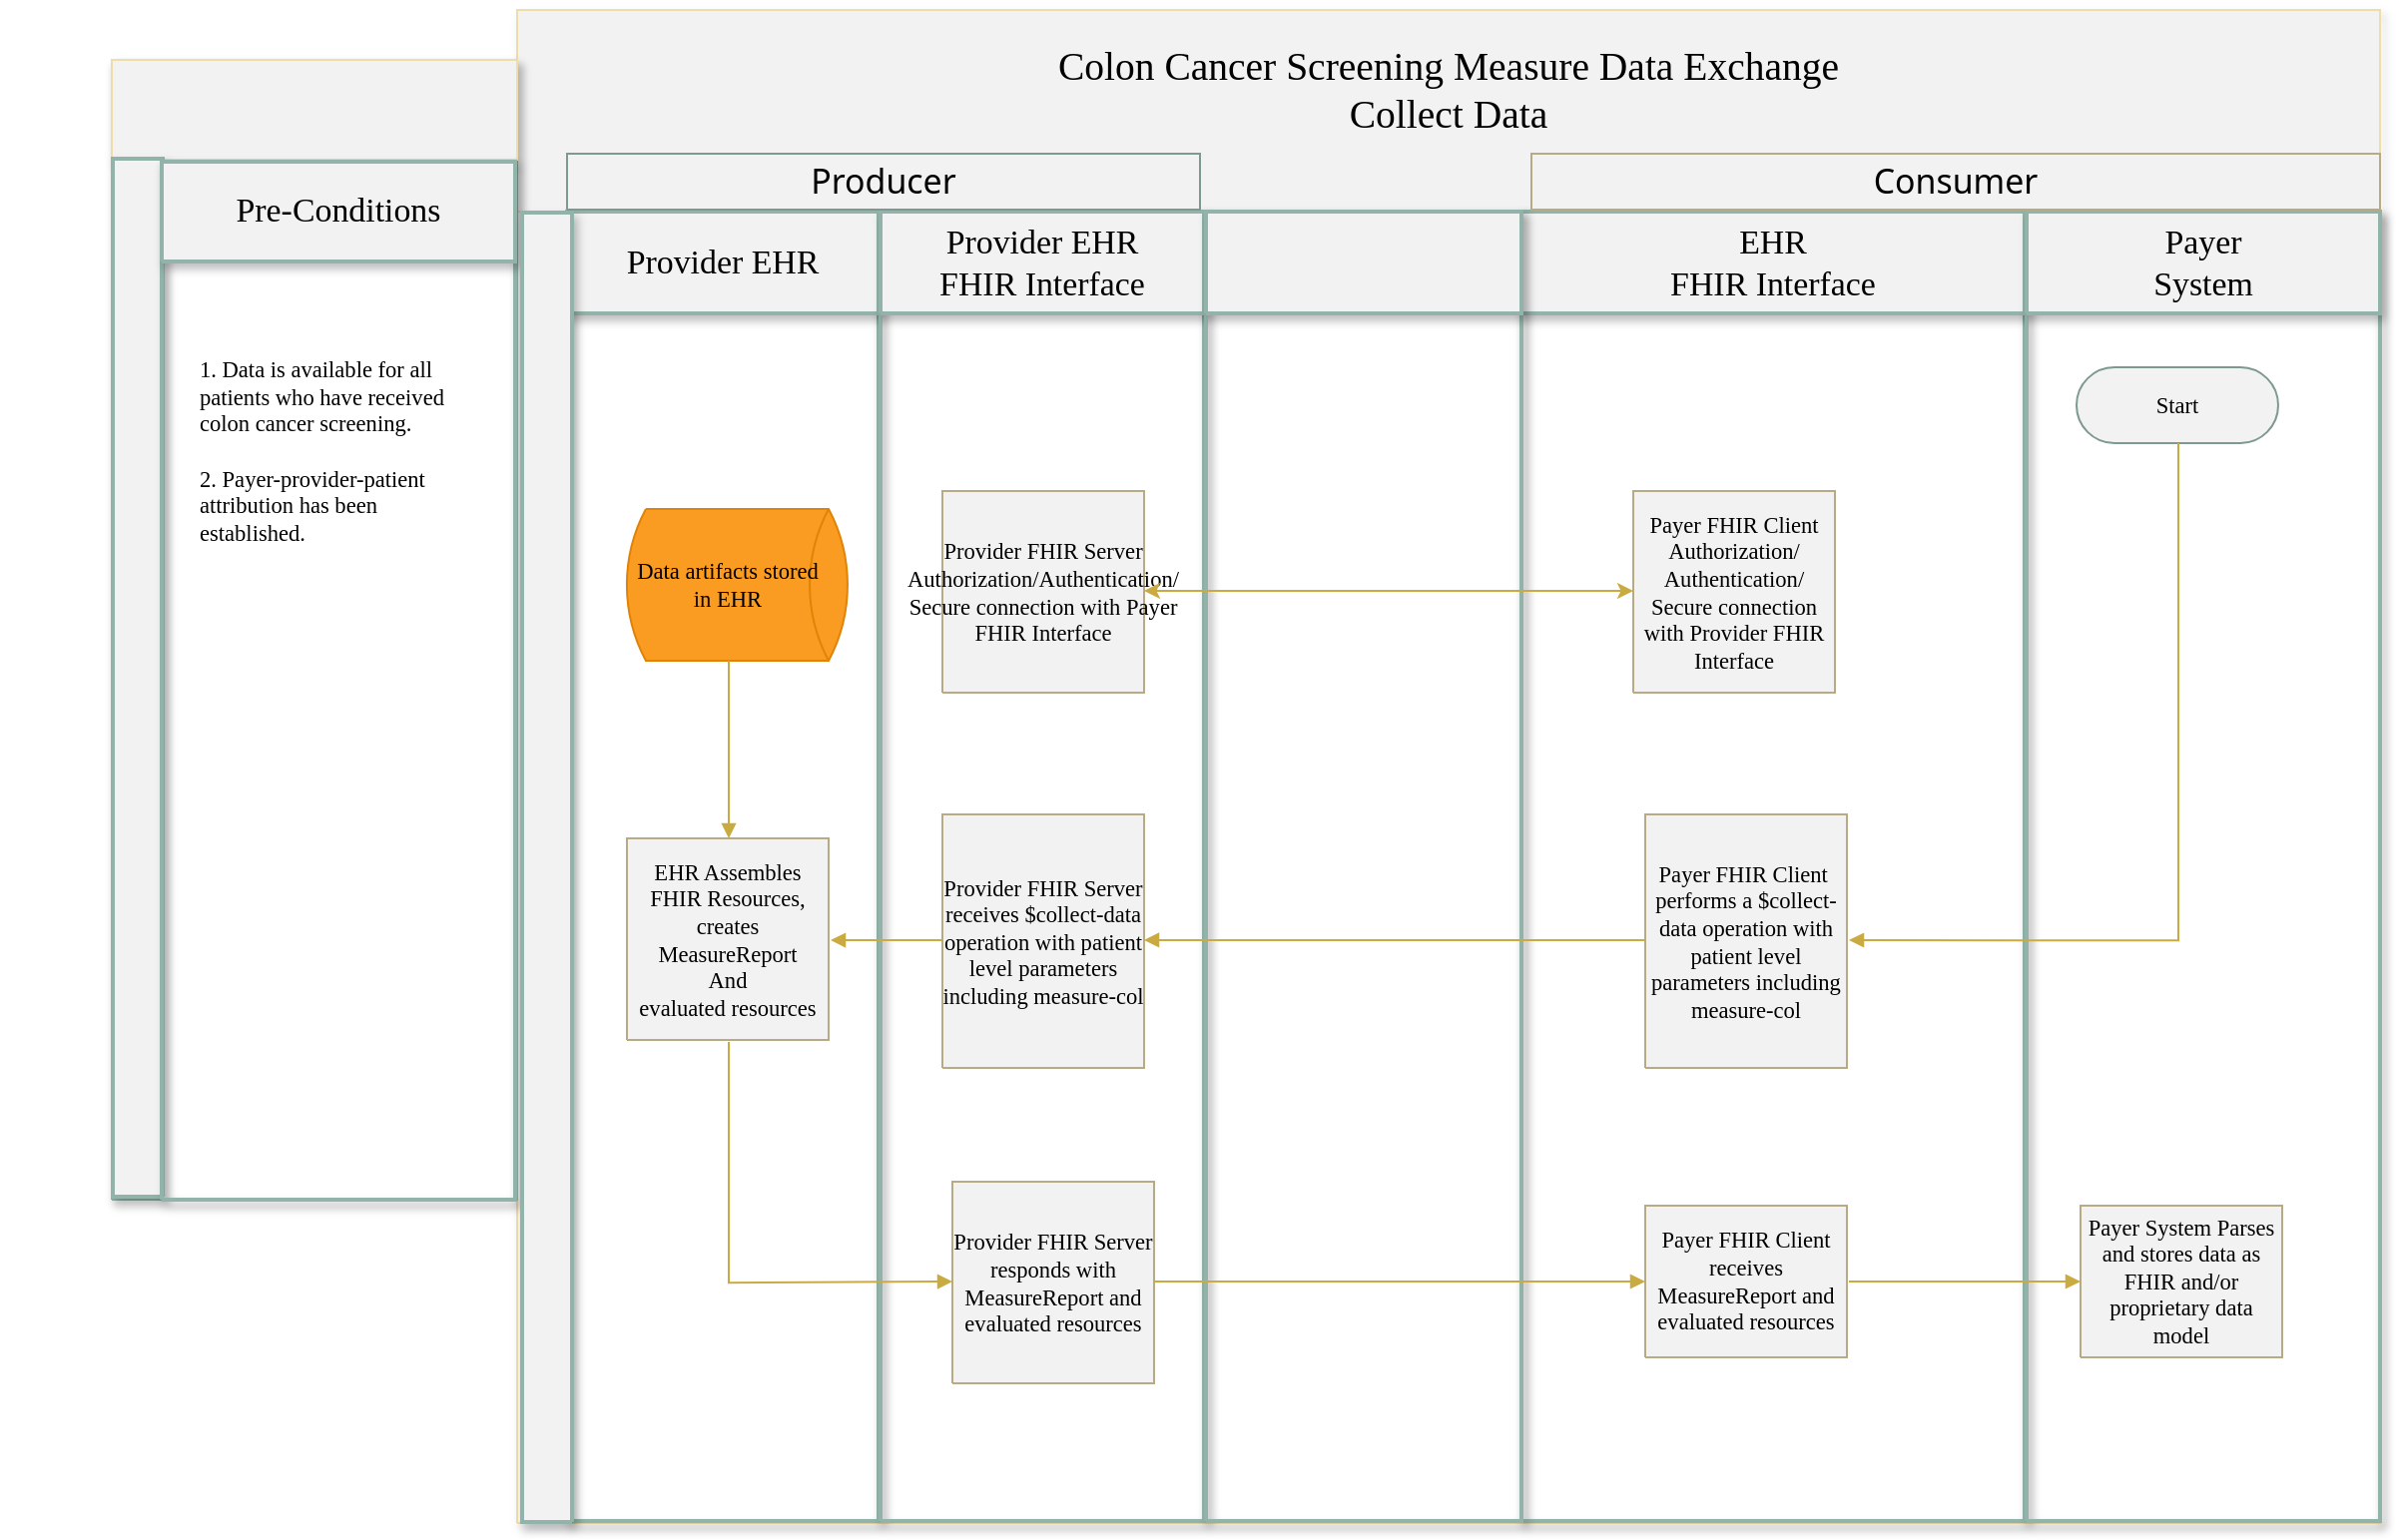 <mxfile version="19.0.3" type="device"><diagram name="collect-data" id="Put_Workflow"><mxGraphModel dx="1538" dy="830" grid="1" gridSize="10" guides="1" tooltips="1" connect="1" arrows="1" fold="1" page="1" pageScale="1" pageWidth="850" pageHeight="1100" math="0" shadow="0"><root><mxCell id="0"/><mxCell id="1" value="Flowchart" parent="0"/><mxCell id="3" style="vsdxID=21;fillColor=none;gradientColor=none;strokeColor=none;shadow=1;points=[[0,0.94,0],[0,0.88,0],[0,0.81,0],[0,0.75,0],[0,0.69,0],[0,0.63,0],[0,0.56,0],[0,0.5,0],[0,0.44,0],[0,0.38,0],[0,0.31,0],[0,0.25,0],[0,0.19,0],[0,0.13,0],[0,0.06,0],[1,0.94,0],[1,0.88,0],[1,0.81,0],[1,0.75,0],[1,0.69,0],[1,0.63,0],[1,0.56,0],[1,0.5,0],[1,0.44,0],[1,0.38,0],[1,0.31,0],[1,0.25,0],[1,0.19,0],[1,0.13,0],[1,0.06,0]];labelBackgroundColor=none;rounded=0;html=1;whiteSpace=wrap;" parent="1" vertex="1"><mxGeometry x="293" y="83" width="933" height="758" as="geometry"/></mxCell><mxCell id="4" style="vsdxID=22;fillColor=#f2f2f2;gradientColor=none;fillOpacity=0;shape=stencil(nZBLDoAgDERP0z3SIyjew0SURgSD+Lu9kMZoXLhwN9O+tukAlrNpJg1SzDH4QW/URgNYgZTkjA4UkwJUgGXng+6DX1zLfmoymdXo17xh5zmRJ6Q42BWCfc2oJfdAr+Yv+AP9Cb7OJ3H/2JG1HNGz/84klThPVCc=);strokeColor=#ecddab;shadow=1;points=[[0.06,1,0],[0.13,1,0],[0.19,1,0],[0.25,1,0],[0.31,1,0],[0.38,1,0],[0.44,1,0],[0.5,1,0],[0.56,1,0],[0.63,1,0],[0.69,1,0],[0.75,1,0],[0.81,1,0],[0.88,1,0],[0.94,1,0],[0.06,0,0],[0.13,0,0],[0.19,0,0],[0.25,0,0],[0.31,0,0],[0.38,0,0],[0.44,0,0],[0.5,0,0],[0.56,0,0],[0.63,0,0],[0.69,0,0],[0.75,0,0],[0.81,0,0],[0.88,0,0],[0.94,0,0]];labelBackgroundColor=none;rounded=0;html=1;whiteSpace=wrap;" parent="3" vertex="1"><mxGeometry width="933" height="758" as="geometry"/></mxCell><mxCell id="5" value="&lt;div style=&quot;font-size: 1px&quot;&gt;&lt;p style=&quot;align:center;margin-left:0;margin-right:0;margin-top:0px;margin-bottom:0px;text-indent:0;valign:middle;direction:ltr;&quot;&gt;&lt;font style=&quot;font-size:22.58px;font-family:Calibri;color:#000000;direction:ltr;letter-spacing:0px;line-height:120%;opacity:1&quot;&gt;   &lt;/font&gt;&lt;font style=&quot;font-size:19.76px;font-family:Themed;color:#000000;direction:ltr;letter-spacing:0px;line-height:120%;opacity:1&quot;&gt;Colon Cancer Screening Measure Data Exchange&lt;br/&gt;Collect Data&lt;br/&gt;&lt;/font&gt;&lt;/p&gt;&lt;p style=&quot;align:left;margin-left:0;margin-right:0;margin-top:0px;margin-bottom:0px;text-indent:0;valign:middle;direction:ltr;&quot;&gt;&lt;font style=&quot;font-size:19.76px;font-family:Themed;color:#000000;direction:ltr;letter-spacing:0px;line-height:120%;opacity:1&quot;&gt;&lt;br/&gt;&lt;/font&gt;&lt;/p&gt;&lt;/div&gt;" style="verticalAlign=middle;align=center;vsdxID=23;fillColor=#f2f2f2;gradientColor=none;shape=stencil(nZBLDoAgDERP0z3SIyjew0SURgSD+Lu9kMZoXLhwN9O+tukAlrNpJg1SzDH4QW/URgNYgZTkjA4UkwJUgGXng+6DX1zLfmoymdXo17xh5zmRJ6Q42BWCfc2oJfdAr+Yv+AP9Cb7OJ3H/2JG1HNGz/84klThPVCc=);strokeColor=#ecddab;shadow=0;points=[[0.06,1,0],[0.13,1,0],[0.19,1,0],[0.25,1,0],[0.31,1,0],[0.38,1,0],[0.44,1,0],[0.5,1,0],[0.56,1,0],[0.63,1,0],[0.69,1,0],[0.75,1,0],[0.81,1,0],[0.88,1,0],[0.94,1,0],[0.06,0,0],[0.13,0,0],[0.19,0,0],[0.25,0,0],[0.31,0,0],[0.38,0,0],[0.44,0,0],[0.5,0,0],[0.56,0,0],[0.63,0,0],[0.69,0,0],[0.75,0,0],[0.81,0,0],[0.88,0,0],[0.94,0,0]];labelBackgroundColor=none;rounded=0;html=1;whiteSpace=wrap;" parent="3" vertex="1"><mxGeometry width="933" height="101" as="geometry"/></mxCell><mxCell id="6" style="vsdxID=24;fillColor=#58a28b;gradientColor=none;fillOpacity=0;shape=stencil(nZBLDoAgDERP0z3SIyjew0SURgSD+Lu9kMZoXLhwN9N5bdMClrNpJg1SzDH4QW/URgNYgZTkjA4UkwJUgGXng+6DX1zLfmoymdXo1zxh5z6RO6Q42BWCfc2oJfdAr/AX/IH+BF/rk7hv7MjaZ/L+RirxJ1Gd);strokeColor=#92b3a9;strokeWidth=2;shadow=1;points=[];labelBackgroundColor=none;rounded=0;html=1;whiteSpace=wrap;" parent="1" vertex="1"><mxGeometry x="318" y="184" width="908" height="656" as="geometry"/></mxCell><mxCell id="7" style="vsdxID=1003;fillColor=none;gradientColor=none;strokeColor=none;shadow=1;points=[[0,0.94,0],[0,0.88,0],[0,0.81,0],[0,0.75,0],[0,0.69,0],[0,0.63,0],[0,0.56,0],[0,0.5,0],[0,0.44,0],[0,0.38,0],[0,0.31,0],[0,0.25,0],[0,0.19,0],[0,0.13,0],[0,0.06,0],[1,0.94,0],[1,0.88,0],[1,0.81,0],[1,0.75,0],[1,0.69,0],[1,0.63,0],[1,0.56,0],[1,0.5,0],[1,0.44,0],[1,0.38,0],[1,0.31,0],[1,0.25,0],[1,0.19,0],[1,0.13,0],[1,0.06,0]];labelBackgroundColor=none;rounded=0;html=1;whiteSpace=wrap;" parent="1" vertex="1"><mxGeometry x="90" y="108" width="203" height="571" as="geometry"/></mxCell><mxCell id="8" style="vsdxID=1004;fillColor=#f9f9f9;gradientColor=none;fillOpacity=0;shape=stencil(nZBLDoAgDERP0z3SIyjew0SURgSD+Lu9kMZoXLhwN9O+tukAlrNpJg1SzDH4QW/URgNYgZTkjA4UkwJUgGXng+6DX1zLfmoymdXo17xh5zmRJ6Q42BWCfc2oJfdAr+Yv+AP9Cb7OJ3H/2JG1HNGz/84klThPVCc=);strokeColor=#92b3a9;shadow=1;points=[[0.06,1,0],[0.13,1,0],[0.19,1,0],[0.25,1,0],[0.31,1,0],[0.38,1,0],[0.44,1,0],[0.5,1,0],[0.56,1,0],[0.63,1,0],[0.69,1,0],[0.75,1,0],[0.81,1,0],[0.88,1,0],[0.94,1,0],[0.06,0,0],[0.13,0,0],[0.19,0,0],[0.25,0,0],[0.31,0,0],[0.38,0,0],[0.44,0,0],[0.5,0,0],[0.56,0,0],[0.63,0,0],[0.69,0,0],[0.75,0,0],[0.81,0,0],[0.88,0,0],[0.94,0,0]];labelBackgroundColor=none;rounded=0;html=1;whiteSpace=wrap;" parent="7" vertex="1"><mxGeometry width="203" height="571" as="geometry"/></mxCell><mxCell id="9" value="&lt;div style=&quot;font-size: 1px&quot;&gt;&lt;/div&gt;" style="verticalAlign=middle;align=left;vsdxID=1005;fillColor=#f2f2f2;gradientColor=none;shape=stencil(nZBLDoAgDERP0z3SIyjew0SURgSD+Lu9kMZoXLhwN9O+tukAlrNpJg1SzDH4QW/URgNYgZTkjA4UkwJUgGXng+6DX1zLfmoymdXo17xh5zmRJ6Q42BWCfc2oJfdAr+Yv+AP9Cb7OJ3H/2JG1HNGz/84klThPVCc=);strokeColor=#ecddab;shadow=1;points=[[0.06,1,0],[0.13,1,0],[0.19,1,0],[0.25,1,0],[0.31,1,0],[0.38,1,0],[0.44,1,0],[0.5,1,0],[0.56,1,0],[0.63,1,0],[0.69,1,0],[0.75,1,0],[0.81,1,0],[0.88,1,0],[0.94,1,0],[0.06,0,0],[0.13,0,0],[0.19,0,0],[0.25,0,0],[0.31,0,0],[0.38,0,0],[0.44,0,0],[0.5,0,0],[0.56,0,0],[0.63,0,0],[0.69,0,0],[0.75,0,0],[0.81,0,0],[0.88,0,0],[0.94,0,0]];labelBackgroundColor=none;rounded=0;html=1;whiteSpace=wrap;" parent="7" vertex="1"><mxGeometry width="203" height="50" as="geometry"/></mxCell><mxCell id="34" style="vsdxID=1008;fillColor=none;gradientColor=none;strokeColor=none;shadow=1;points=[];labelBackgroundColor=none;rounded=0;html=1;whiteSpace=wrap;" parent="7" vertex="1"><mxGeometry x="-50" y="50" width="203" height="469" as="geometry"/></mxCell><mxCell id="35" value="&lt;div style=&quot;font-size: 1px&quot;&gt;&lt;/div&gt;" style="verticalAlign=middle;align=center;vsdxID=1009;rotation=90;fillColor=none;gradientColor=none;fillOpacity=0;strokeColor=none;strokeWidth=2;shadow=1;spacingTop=-1;spacingBottom=-1;spacingLeft=-1;spacingRight=-1;points=[];labelBackgroundColor=none;rounded=0;html=1;whiteSpace=wrap;" parent="34" vertex="1"><mxGeometry x="-134" y="133" width="469" height="203" as="geometry"/></mxCell><mxCell id="36" value="&lt;div style=&quot;font-size: 1px&quot;&gt;&lt;/div&gt;" style="verticalAlign=middle;align=left;vsdxID=1010;rotation=270;fillColor=#f2f2f2;gradientColor=none;shape=stencil(nZBLDoAgDERP0z3SIyjew0SURgSD+Lu9kMZoXLhwN9O+tukAlrNpJg1SzDH4QW/URgNYgZTkjA4UkwJUgGXng+6DX1zLfmoymdXo17xh5zmRJ6Q42BWCfc2oJfdAr+Yv+AP9Cb7OJ3H/2JG1HNGz/84klThPVCc=);strokeColor=#92b3a9;strokeWidth=2;shadow=1;spacingTop=-1;spacingBottom=-1;spacingLeft=-1;spacingRight=-1;points=[];labelBackgroundColor=none;rounded=0;html=1;whiteSpace=wrap;" parent="34" vertex="1"><mxGeometry x="-197" y="247" width="520" height="25" as="geometry"/></mxCell><mxCell id="10" style="vsdxID=1006;fillColor=#58a28b;gradientColor=none;fillOpacity=0;shape=stencil(nZBLDoAgDERP0z3SIyjew0SURgSD+Lu9kMZoXLhwN9N5bdMClrNpJg1SzDH4QW/URgNYgZTkjA4UkwJUgGXng+6DX1zLfmoymdXo1zxh5z6RO6Q42BWCfc2oJfdAr/AX/IH+BF/rk7hv7MjaZ/L+RirxJ1Gd);strokeColor=#92b3a9;strokeWidth=2;shadow=1;points=[];labelBackgroundColor=none;rounded=0;html=1;whiteSpace=wrap;" parent="1" vertex="1"><mxGeometry x="115" y="159" width="177" height="520" as="geometry"/></mxCell><mxCell id="11" style="vsdxID=18;fillColor=none;gradientColor=none;strokeColor=none;strokeWidth=2;shadow=1;points=[];labelBackgroundColor=none;rounded=0;html=1;whiteSpace=wrap;" parent="1" vertex="1"><mxGeometry x="318" y="184" width="156" height="656" as="geometry"/></mxCell><mxCell id="12" style="vsdxID=19;fillColor=#f2f2f2;gradientColor=none;fillOpacity=0;shape=stencil(nZBLDoAgDERP0z3SIyjew0SURgSD+Lu9kMZoXLhwN9O+tukAlrNpJg1SzDH4QW/URgNYgZTkjA4UkwJUgGXng+6DX1zLfmoymdXo17xh5zmRJ6Q42BWCfc2oJfdAr+Yv+AP9Cb7OJ3H/2JG1HNGz/84klThPVCc=);strokeColor=#92b3a9;strokeWidth=2;shadow=1;points=[];labelBackgroundColor=none;rounded=0;html=1;whiteSpace=wrap;" parent="11" vertex="1"><mxGeometry width="156" height="656" as="geometry"/></mxCell><mxCell id="13" value="&lt;div style=&quot;font-size: 1px&quot;&gt;&lt;font style=&quot;font-size:16.93px;font-family:Calibri;color:#000000;direction:ltr;letter-spacing:0px;line-height:120%;opacity:1&quot;&gt;Provider EHR&lt;br/&gt;&lt;/font&gt;&lt;/div&gt;" style="verticalAlign=middle;align=center;vsdxID=20;fillColor=#f2f2f2;gradientColor=none;shape=stencil(nZBLDoAgDERP0z3SIyjew0SURgSD+Lu9kMZoXLhwN9O+tukAlrNpJg1SzDH4QW/URgNYgZTkjA4UkwJUgGXng+6DX1zLfmoymdXo17xh5zmRJ6Q42BWCfc2oJfdAr+Yv+AP9Cb7OJ3H/2JG1HNGz/84klThPVCc=);strokeColor=#92b3a9;strokeWidth=2;shadow=1;points=[];labelBackgroundColor=none;rounded=0;html=1;whiteSpace=wrap;" parent="11" vertex="1"><mxGeometry width="156" height="51" as="geometry"/></mxCell><mxCell id="14" style="vsdxID=29;fillColor=none;gradientColor=none;strokeColor=none;strokeWidth=2;shadow=1;points=[];labelBackgroundColor=none;rounded=0;html=1;whiteSpace=wrap;" parent="1" vertex="1"><mxGeometry x="796" y="184" width="252" height="656" as="geometry"/></mxCell><mxCell id="15" style="vsdxID=30;fillColor=#f2f2f2;gradientColor=none;fillOpacity=0;shape=stencil(nZBLDoAgDERP0z3SIyjew0SURgSD+Lu9kMZoXLhwN9O+tukAlrNpJg1SzDH4QW/URgNYgZTkjA4UkwJUgGXng+6DX1zLfmoymdXo17xh5zmRJ6Q42BWCfc2oJfdAr+Yv+AP9Cb7OJ3H/2JG1HNGz/84klThPVCc=);strokeColor=#92b3a9;strokeWidth=2;shadow=1;points=[];labelBackgroundColor=none;rounded=0;html=1;whiteSpace=wrap;" parent="14" vertex="1"><mxGeometry width="252" height="656" as="geometry"/></mxCell><mxCell id="16" value="&lt;div style=&quot;font-size: 1px&quot;&gt;&lt;font style=&quot;font-size:16.93px;font-family:Calibri;color:#000000;direction:ltr;letter-spacing:0px;line-height:120%;opacity:1&quot;&gt;EHR&lt;br/&gt;FHIR Interface&lt;br/&gt;&lt;/font&gt;&lt;/div&gt;" style="verticalAlign=middle;align=center;vsdxID=31;fillColor=#f2f2f2;gradientColor=none;shape=stencil(nZBLDoAgDERP0z3SIyjew0SURgSD+Lu9kMZoXLhwN9O+tukAlrNpJg1SzDH4QW/URgNYgZTkjA4UkwJUgGXng+6DX1zLfmoymdXo17xh5zmRJ6Q42BWCfc2oJfdAr+Yv+AP9Cb7OJ3H/2JG1HNGz/84klThPVCc=);strokeColor=#92b3a9;strokeWidth=2;shadow=1;points=[];labelBackgroundColor=none;rounded=0;html=1;whiteSpace=wrap;" parent="14" vertex="1"><mxGeometry width="252" height="51" as="geometry"/></mxCell><mxCell id="17" style="vsdxID=32;fillColor=none;gradientColor=none;strokeColor=none;strokeWidth=2;shadow=1;points=[];labelBackgroundColor=none;rounded=0;html=1;whiteSpace=wrap;" parent="1" vertex="1"><mxGeometry x="475" y="184" width="162" height="656" as="geometry"/></mxCell><mxCell id="18" style="vsdxID=33;fillColor=#f2f2f2;gradientColor=none;fillOpacity=0;shape=stencil(nZBLDoAgDERP0z3SIyjew0SURgSD+Lu9kMZoXLhwN9O+tukAlrNpJg1SzDH4QW/URgNYgZTkjA4UkwJUgGXng+6DX1zLfmoymdXo17xh5zmRJ6Q42BWCfc2oJfdAr+Yv+AP9Cb7OJ3H/2JG1HNGz/84klThPVCc=);strokeColor=#92b3a9;strokeWidth=2;shadow=1;points=[];labelBackgroundColor=none;rounded=0;html=1;whiteSpace=wrap;" parent="17" vertex="1"><mxGeometry width="162" height="656" as="geometry"/></mxCell><mxCell id="19" value="&lt;div style=&quot;font-size: 1px&quot;&gt;&lt;font style=&quot;font-size:16.93px;font-family:Calibri;color:#000000;direction:ltr;letter-spacing:0px;line-height:120%;opacity:1&quot;&gt;Provider EHR&lt;br/&gt;FHIR Interface&lt;br/&gt;&lt;/font&gt;&lt;/div&gt;" style="verticalAlign=middle;align=center;vsdxID=34;fillColor=#f2f2f2;gradientColor=none;shape=stencil(nZBLDoAgDERP0z3SIyjew0SURgSD+Lu9kMZoXLhwN9O+tukAlrNpJg1SzDH4QW/URgNYgZTkjA4UkwJUgGXng+6DX1zLfmoymdXo17xh5zmRJ6Q42BWCfc2oJfdAr+Yv+AP9Cb7OJ3H/2JG1HNGz/84klThPVCc=);strokeColor=#92b3a9;strokeWidth=2;shadow=1;points=[];labelBackgroundColor=none;rounded=0;html=1;whiteSpace=wrap;" parent="17" vertex="1"><mxGeometry width="162" height="51" as="geometry"/></mxCell><mxCell id="20" style="vsdxID=35;fillColor=none;gradientColor=none;strokeColor=none;strokeWidth=2;shadow=1;points=[];labelBackgroundColor=none;rounded=0;html=1;whiteSpace=wrap;" parent="1" vertex="1"><mxGeometry x="638" y="184" width="158" height="656" as="geometry"/></mxCell><mxCell id="21" style="vsdxID=36;fillColor=#f2f2f2;gradientColor=none;fillOpacity=0;shape=stencil(nZBLDoAgDERP0z3SIyjew0SURgSD+Lu9kMZoXLhwN9O+tukAlrNpJg1SzDH4QW/URgNYgZTkjA4UkwJUgGXng+6DX1zLfmoymdXo17xh5zmRJ6Q42BWCfc2oJfdAr+Yv+AP9Cb7OJ3H/2JG1HNGz/84klThPVCc=);strokeColor=#92b3a9;strokeWidth=2;shadow=1;points=[];labelBackgroundColor=none;rounded=0;html=1;whiteSpace=wrap;" parent="20" vertex="1"><mxGeometry width="158" height="656" as="geometry"/></mxCell><mxCell id="22" value="&lt;div style=&quot;font-size: 1px&quot;&gt;&lt;/div&gt;" style="verticalAlign=middle;align=center;vsdxID=37;fillColor=#f2f2f2;gradientColor=none;shape=stencil(nZBLDoAgDERP0z3SIyjew0SURgSD+Lu9kMZoXLhwN9O+tukAlrNpJg1SzDH4QW/URgNYgZTkjA4UkwJUgGXng+6DX1zLfmoymdXo17xh5zmRJ6Q42BWCfc2oJfdAr+Yv+AP9Cb7OJ3H/2JG1HNGz/84klThPVCc=);strokeColor=#92b3a9;strokeWidth=2;shadow=1;points=[];labelBackgroundColor=none;rounded=0;html=1;whiteSpace=wrap;" parent="20" vertex="1"><mxGeometry width="158" height="51" as="geometry"/></mxCell><mxCell id="23" style="vsdxID=167;fillColor=none;gradientColor=none;strokeColor=none;strokeWidth=2;shadow=1;points=[];labelBackgroundColor=none;rounded=0;html=1;whiteSpace=wrap;" parent="1" vertex="1"><mxGeometry x="1049" y="184" width="177" height="656" as="geometry"/></mxCell><mxCell id="24" style="vsdxID=168;fillColor=#f2f2f2;gradientColor=none;fillOpacity=0;shape=stencil(nZBLDoAgDERP0z3SIyjew0SURgSD+Lu9kMZoXLhwN9O+tukAlrNpJg1SzDH4QW/URgNYgZTkjA4UkwJUgGXng+6DX1zLfmoymdXo17xh5zmRJ6Q42BWCfc2oJfdAr+Yv+AP9Cb7OJ3H/2JG1HNGz/84klThPVCc=);strokeColor=#92b3a9;strokeWidth=2;shadow=1;points=[];labelBackgroundColor=none;rounded=0;html=1;whiteSpace=wrap;" parent="23" vertex="1"><mxGeometry width="177" height="656" as="geometry"/></mxCell><mxCell id="25" value="&lt;div style=&quot;font-size: 1px&quot;&gt;&lt;font style=&quot;font-size:16.93px;font-family:Calibri;color:#000000;direction:ltr;letter-spacing:0px;line-height:120%;opacity:1&quot;&gt;Payer&lt;br/&gt;System&lt;br/&gt;&lt;/font&gt;&lt;/div&gt;" style="verticalAlign=middle;align=center;vsdxID=169;fillColor=#f2f2f2;gradientColor=none;shape=stencil(nZBLDoAgDERP0z3SIyjew0SURgSD+Lu9kMZoXLhwN9O+tukAlrNpJg1SzDH4QW/URgNYgZTkjA4UkwJUgGXng+6DX1zLfmoymdXo17xh5zmRJ6Q42BWCfc2oJfdAr+Yv+AP9Cb7OJ3H/2JG1HNGz/84klThPVCc=);strokeColor=#92b3a9;strokeWidth=2;shadow=1;points=[];labelBackgroundColor=none;rounded=0;html=1;whiteSpace=wrap;" parent="23" vertex="1"><mxGeometry width="177" height="51" as="geometry"/></mxCell><mxCell id="26" style="vsdxID=1000;fillColor=none;gradientColor=none;strokeColor=none;strokeWidth=2;shadow=1;points=[];labelBackgroundColor=none;rounded=0;html=1;whiteSpace=wrap;" parent="1" vertex="1"><mxGeometry x="115" y="159" width="177" height="520" as="geometry"/></mxCell><mxCell id="27" style="vsdxID=1001;fillColor=#f2f2f2;gradientColor=none;fillOpacity=0;shape=stencil(nZBLDoAgDERP0z3SIyjew0SURgSD+Lu9kMZoXLhwN9O+tukAlrNpJg1SzDH4QW/URgNYgZTkjA4UkwJUgGXng+6DX1zLfmoymdXo17xh5zmRJ6Q42BWCfc2oJfdAr+Yv+AP9Cb7OJ3H/2JG1HNGz/84klThPVCc=);strokeColor=#92b3a9;strokeWidth=2;shadow=1;points=[];labelBackgroundColor=none;rounded=0;html=1;whiteSpace=wrap;" parent="26" vertex="1"><mxGeometry width="177" height="520" as="geometry"/></mxCell><mxCell id="28" value="&lt;div style=&quot;font-size: 1px&quot;&gt;&lt;font style=&quot;font-size:16.93px;font-family:Calibri;color:#000000;direction:ltr;letter-spacing:0px;line-height:120%;opacity:1&quot;&gt;Pre-Conditions   &lt;br/&gt;&lt;/font&gt;&lt;/div&gt;" style="verticalAlign=middle;align=center;vsdxID=1002;fillColor=#f2f2f2;gradientColor=none;shape=stencil(nZBLDoAgDERP0z3SIyjew0SURgSD+Lu9kMZoXLhwN9O+tukAlrNpJg1SzDH4QW/URgNYgZTkjA4UkwJUgGXng+6DX1zLfmoymdXo17xh5zmRJ6Q42BWCfc2oJfdAr+Yv+AP9Cb7OJ3H/2JG1HNGz/84klThPVCc=);strokeColor=#92b3a9;strokeWidth=2;shadow=1;points=[];labelBackgroundColor=none;rounded=0;html=1;whiteSpace=wrap;" parent="26" vertex="1"><mxGeometry width="177" height="50" as="geometry"/></mxCell><mxCell id="29" style="vsdxID=25;fillColor=#58a28b;gradientColor=none;shape=stencil(nZBLDoAgDERP0z3SIyDew0QUooJB/N1eSGM0LFywm2lf23QAxarbRQFna/BuVIfpggasgXNjtfImRAUoAUXvvBq822xHfmkTmdTs9rThpDmWJji7yFWMfEPoZOwHfZpF8A9aCGbno3h/jCYPIJYoPJQ3);strokeColor=#92b3a9;strokeWidth=2;shadow=1;points=[];labelBackgroundColor=none;rounded=0;html=1;whiteSpace=wrap;" parent="1" vertex="1"><mxGeometry x="293" y="236" width="933" height="604" as="geometry"/></mxCell><mxCell id="30" style="vsdxID=26;fillColor=none;gradientColor=none;strokeColor=none;shadow=1;points=[];labelBackgroundColor=none;rounded=0;html=1;whiteSpace=wrap;" parent="1" vertex="1"><mxGeometry x="293" y="236" width="933" height="604" as="geometry"/></mxCell><mxCell id="31" value="&lt;div style=&quot;font-size: 1px&quot;&gt;&lt;/div&gt;" style="verticalAlign=middle;align=center;vsdxID=27;rotation=90;fillColor=none;gradientColor=none;fillOpacity=0;strokeColor=none;strokeWidth=2;shadow=1;spacingTop=-1;spacingBottom=-1;spacingLeft=-1;spacingRight=-1;points=[];labelBackgroundColor=none;rounded=0;html=1;whiteSpace=wrap;" parent="30" vertex="1"><mxGeometry x="164" y="-165" width="604" height="933" as="geometry"/></mxCell><mxCell id="32" value="&lt;div style=&quot;font-size: 1px&quot;&gt;&lt;/div&gt;" style="verticalAlign=middle;align=left;vsdxID=28;rotation=270;fillColor=#f2f2f2;gradientColor=none;shape=stencil(nZBLDoAgDERP0z3SIyjew0SURgSD+Lu9kMZoXLhwN9O+tukAlrNpJg1SzDH4QW/URgNYgZTkjA4UkwJUgGXng+6DX1zLfmoymdXo17xh5zmRJ6Q42BWCfc2oJfdAr+Yv+AP9Cb7OJ3H/2JG1HNGz/84klThPVCc=);strokeColor=#92b3a9;strokeWidth=2;shadow=1;spacingTop=-1;spacingBottom=-1;spacingLeft=-1;spacingRight=-1;points=[];labelBackgroundColor=none;rounded=0;html=1;whiteSpace=wrap;" parent="30" vertex="1"><mxGeometry x="-313" y="264" width="656" height="25" as="geometry"/></mxCell><mxCell id="33" style="vsdxID=1007;fillColor=#58a28b;gradientColor=none;shape=stencil(nZBLDoAgDERP0z3SIyDew0QUooJB/N1eSGM0LFywm2lf23QAxarbRQFna/BuVIfpggasgXNjtfImRAUoAUXvvBq822xHfmkTmdTs9rThpDmWJji7yFWMfEPoZOwHfZpF8A9aCGbno3h/jCYPIJYoPJQ3);strokeColor=#92b3a9;strokeWidth=2;shadow=1;points=[];labelBackgroundColor=none;rounded=0;html=1;whiteSpace=wrap;" parent="1" vertex="1"><mxGeometry x="90" y="209" width="203" height="469" as="geometry"/></mxCell><UserObject label="&lt;div style=&quot;font-size: 1px&quot;&gt;&lt;p style=&quot;align:left;margin-left:0;margin-right:0;margin-top:0px;margin-bottom:0px;text-indent:0;valign:middle;direction:ltr;&quot;&gt;&lt;font style=&quot;font-size:11.29px;font-family:Calibri;color:#000000;direction:ltr;letter-spacing:0px;line-height:120%;opacity:1&quot;&gt;1. Data is available for all patients who have received colon cancer screening. &lt;br/&gt;&lt;br/&gt;2. Payer-provider-patient attribution has been established.&lt;br/&gt;&lt;br/&gt;&lt;/font&gt;&lt;/p&gt;&lt;/div&gt;" Function="Pre-Conditions   " id="37"><mxCell style="verticalAlign=middle;align=left;vsdxID=1011;fillColor=none;gradientColor=none;shape=stencil(nZBLDoAgDERP0z3SIyjew0SURgSD+Lu9kMZoXLhwN9O+tukAlrNpJg1SzDH4QW/URgNYgZTkjA4UkwJUgGXng+6DX1zLfmoymdXo17xh5zmRJ6Q42BWCfc2oJfdAr+Yv+AP9Cb7OJ3H/2JG1HNGz/84klThPVCc=);strokeColor=none;strokeWidth=2;spacingTop=-1;spacingBottom=-1;spacingLeft=-1;spacingRight=-1;points=[];labelBackgroundColor=none;rounded=0;html=1;whiteSpace=wrap;" parent="1" vertex="1"><mxGeometry x="133" y="235" width="141" height="152" as="geometry"/></mxCell></UserObject><UserObject label="&lt;div style=&quot;font-size: 1px&quot;&gt;&lt;font style=&quot;font-size:11.29px;font-family:Calibri;color:#000000;direction:ltr;letter-spacing:0px;line-height:120%;opacity:1&quot;&gt;Data artifacts stored in EHR&lt;br/&gt;&lt;/font&gt;&lt;/div&gt;" Function="Provider EHR" id="38"><mxCell style="verticalAlign=middle;align=center;vsdxID=1014;fillColor=#fa9c21;gradientColor=none;shape=stencil(1VPBEoIgEP0ajjoIk+bZ7D+YRGUicRZK/fsg0tSGY4dub9++3Z3HLogWumU9RwRrA+rKB1GZFtETIkR0LQdhLEK0RLSoFfAG1L2rfNwzp3Toph6uw+jr8pgeXRHBkyfwKzp7rRTdSptgHJYyuNgMvKVZHqe5F8M0V6cxST0XaLjEY8RGoSNQhhmhuvU4LBk0PLLjolqyZpPSA+f9ik7CXr58z7NDdujezSHO6MZN4Cl/YsaCz0ZrIaU/iCUfWvffrRAHXe8cW7C/eUv5/0LLJw==);strokeColor=#e08306;spacingTop=-1;spacingBottom=-1;spacingLeft=-1;spacingRight=-1;points=[[0,0.5,0],[0.5,0,0],[0.5,1,0],[1.09,0.5,0],[1,0.5,0]];labelBackgroundColor=none;rounded=0;html=1;whiteSpace=wrap;" parent="1" vertex="1"><mxGeometry x="348" y="333" width="101" height="76" as="geometry"/></mxCell></UserObject><UserObject label="&lt;div style=&quot;font-size: 1px&quot;&gt;&lt;font style=&quot;font-size:11.29px;font-family:Calibri;color:#000000;direction:ltr;letter-spacing:0px;line-height:120%;opacity:1&quot;&gt;EHR Assembles FHIR Resources, creates MeasureReport&lt;br/&gt;And &lt;br/&gt;evaluated  resources&lt;br/&gt;&lt;/font&gt;&lt;/div&gt;" Function="Provider EHR" id="39"><mxCell style="verticalAlign=middle;align=center;vsdxID=1015;fillColor=#F2F2F2;gradientColor=none;shape=stencil(nZBLDoAgDERP0z3SIyjew0SURgSD+Lu9kMZoXLhwN9O+tukAlrNpJg1SzDH4QW/URgNYgZTkjA4UkwJUgGXng+6DX1zLfmoymdXo17xh5zmRJ6Q42BWCfc2oJfdAr+Yv+AP9Cb7OJ3H/2JG1HNGz/84klThPVCc=);strokeColor=#b6ab84;spacingTop=-1;spacingBottom=-1;spacingLeft=-1;spacingRight=-1;points=[[0,0.5,0],[1,0.5,0],[0.5,1,0],[0.5,0,0]];labelBackgroundColor=none;rounded=0;html=1;whiteSpace=wrap;" parent="1" vertex="1"><mxGeometry x="348" y="498" width="101" height="101" as="geometry"/></mxCell></UserObject><UserObject label="&lt;div style=&quot;font-size: 1px&quot;&gt;&lt;font style=&quot;font-size:11.29px;font-family:Calibri;color:#000000;direction:ltr;letter-spacing:0px;line-height:120%;opacity:1&quot;&gt;Provider FHIR Server Authorization/Authentication/ Secure connection with Payer FHIR Interface&lt;br/&gt;&lt;/font&gt;&lt;/div&gt;" id="40"><mxCell style="verticalAlign=middle;align=center;vsdxID=1017;fillColor=#F2F2F2;gradientColor=none;shape=stencil(nZBLDoAgDERP0z3SIyjew0SURgSD+Lu9kMZoXLhwN9O+tukAlrNpJg1SzDH4QW/URgNYgZTkjA4UkwJUgGXng+6DX1zLfmoymdXo17xh5zmRJ6Q42BWCfc2oJfdAr+Yv+AP9Cb7OJ3H/2JG1HNGz/84klThPVCc=);strokeColor=#b6ab84;spacingTop=-1;spacingBottom=-1;spacingLeft=-1;spacingRight=-1;points=[[0,0.5,0],[1,0.5,0],[0.5,1,0],[0.5,0,0]];labelBackgroundColor=none;rounded=0;html=1;whiteSpace=wrap;" parent="1" vertex="1"><mxGeometry x="506" y="324" width="101" height="101" as="geometry"/></mxCell></UserObject><UserObject label="&lt;div style=&quot;font-size: 1px&quot;&gt;&lt;font style=&quot;font-size:11.29px;font-family:Calibri;color:#000000;direction:ltr;letter-spacing:0px;line-height:120%;opacity:1&quot;&gt;Payer FHIR Client Authorization/&lt;br/&gt;Authentication/ Secure connection with Provider FHIR Interface&lt;br/&gt;&lt;/font&gt;&lt;/div&gt;" id="41"><mxCell style="verticalAlign=middle;align=center;vsdxID=1018;fillColor=#F2F2F2;gradientColor=none;shape=stencil(nZBLDoAgDERP0z3SIyjew0SURgSD+Lu9kMZoXLhwN9O+tukAlrNpJg1SzDH4QW/URgNYgZTkjA4UkwJUgGXng+6DX1zLfmoymdXo17xh5zmRJ6Q42BWCfc2oJfdAr+Yv+AP9Cb7OJ3H/2JG1HNGz/84klThPVCc=);strokeColor=#b6ab84;spacingTop=-1;spacingBottom=-1;spacingLeft=-1;spacingRight=-1;points=[[0,0.5,0],[1,0.5,0],[0.5,1,0],[0.5,0,0]];labelBackgroundColor=none;rounded=0;html=1;whiteSpace=wrap;" parent="1" vertex="1"><mxGeometry x="852" y="324" width="101" height="101" as="geometry"/></mxCell></UserObject><UserObject label="&lt;div style=&quot;font-size: 1px&quot;&gt;&lt;font style=&quot;font-size:11.29px;font-family:Calibri;color:#000000;direction:ltr;letter-spacing:0px;line-height:120%;opacity:1&quot;&gt; Payer FHIR Client&amp;nbsp; performs a $collect-data operation with  patient level parameters including measure-col&lt;br&gt;&lt;/font&gt;&lt;/div&gt;" id="42"><mxCell style="verticalAlign=middle;align=center;vsdxID=1024;fillColor=#F2F2F2;gradientColor=none;shape=stencil(nZBLDoAgDERP0z3SIyjew0SURgSD+Lu9kMZoXLhwN9O+tukAlrNpJg1SzDH4QW/URgNYgZTkjA4UkwJUgGXng+6DX1zLfmoymdXo17xh5zmRJ6Q42BWCfc2oJfdAr+Yv+AP9Cb7OJ3H/2JG1HNGz/84klThPVCc=);strokeColor=#b6ab84;spacingTop=-1;spacingBottom=-1;spacingLeft=-1;spacingRight=-1;points=[[0,0.5,0],[1,0.5,0],[0.5,1,0],[0.5,0,0]];labelBackgroundColor=none;rounded=0;html=1;whiteSpace=wrap;" parent="1" vertex="1"><mxGeometry x="858" y="486" width="101" height="127" as="geometry"/></mxCell></UserObject><UserObject label="&lt;div style=&quot;font-size: 1px&quot;&gt;&lt;font style=&quot;font-size:11.29px;font-family:Calibri;color:#000000;direction:ltr;letter-spacing:0px;line-height:120%;opacity:1&quot;&gt; Provider FHIR Server receives $collect-data operation with patient level parameters including measure-col&lt;br/&gt;&lt;/font&gt;&lt;/div&gt;" id="43"><mxCell style="verticalAlign=middle;align=center;vsdxID=1026;fillColor=#F2F2F2;gradientColor=none;shape=stencil(nZBLDoAgDERP0z3SIyjew0SURgSD+Lu9kMZoXLhwN9O+tukAlrNpJg1SzDH4QW/URgNYgZTkjA4UkwJUgGXng+6DX1zLfmoymdXo17xh5zmRJ6Q42BWCfc2oJfdAr+Yv+AP9Cb7OJ3H/2JG1HNGz/84klThPVCc=);strokeColor=#b6ab84;spacingTop=-1;spacingBottom=-1;spacingLeft=-1;spacingRight=-1;points=[[0,0.5,0],[1,0.5,0],[0.5,1,0],[0.5,0,0]];labelBackgroundColor=none;rounded=0;html=1;whiteSpace=wrap;" parent="1" vertex="1"><mxGeometry x="506" y="486" width="101" height="127" as="geometry"/></mxCell></UserObject><UserObject label="&lt;div style=&quot;font-size: 1px&quot;&gt;&lt;font style=&quot;font-size:11.29px;font-family:Calibri;color:#000000;direction:ltr;letter-spacing:0px;line-height:120%;opacity:1&quot;&gt;Payer System Parses and stores data as FHIR and/or proprietary data model&lt;br/&gt;&lt;/font&gt;&lt;/div&gt;" id="44"><mxCell style="verticalAlign=middle;align=center;vsdxID=1034;fillColor=#F2F2F2;gradientColor=none;shape=stencil(nZBLDoAgDERP0z3SIyjew0SURgSD+Lu9kMZoXLhwN9O+tukAlrNpJg1SzDH4QW/URgNYgZTkjA4UkwJUgGXng+6DX1zLfmoymdXo17xh5zmRJ6Q42BWCfc2oJfdAr+Yv+AP9Cb7OJ3H/2JG1HNGz/84klThPVCc=);strokeColor=#b6ab84;spacingTop=-1;spacingBottom=-1;spacingLeft=-1;spacingRight=-1;points=[[0,0.5,0],[1,0.5,0],[0.5,1,0],[0.5,0,0]];labelBackgroundColor=none;rounded=0;html=1;whiteSpace=wrap;" parent="1" vertex="1"><mxGeometry x="1076" y="682" width="101" height="76" as="geometry"/></mxCell></UserObject><UserObject label="&lt;div style=&quot;font-size: 1px&quot;&gt;&lt;font style=&quot;font-size:11.29px;font-family:Calibri;color:#000000;direction:ltr;letter-spacing:0px;line-height:120%;opacity:1&quot;&gt;Start&lt;br/&gt;&lt;/font&gt;&lt;/div&gt;" id="45"><mxCell style="verticalAlign=middle;align=center;vsdxID=1048;fillColor=#F2F2F2;gradientColor=none;shape=stencil(tVLREoIgEPwaHnEQxsl3s/9gEpSJwDko7e+DsEkze2l627vdu5uFRaxyHe8FosR5sCcxqMZ3iO0Rpcp0ApQPCLEasUpaEC3Yi2lS3fOojOhsr3HDmObyMtsVcYqS29Qh5FEfklwrM5OXeUa/yjkcAwfr7TDpiyTfXvjkMR+Vw2A998qaBac5tAKHU1hq3i4oNwjRr9ofvayt/+Rk+yX/4iWA159KpXWKxJx/z0Bopfyw+g4=);strokeColor=#7d9990;spacingTop=-1;spacingBottom=-1;spacingLeft=-1;spacingRight=-1;points=[[0.5,1,0],[0.5,0,0],[0,0.5,0],[1,0.5,0]];labelBackgroundColor=none;rounded=0;html=1;whiteSpace=wrap;" parent="1" vertex="1"><mxGeometry x="1074" y="262" width="101" height="38" as="geometry"/></mxCell></UserObject><UserObject label="&lt;div style=&quot;font-size: 1px&quot;&gt;&lt;font style=&quot;font-size:11.29px;font-family:Calibri;color:#000000;direction:ltr;letter-spacing:0px;line-height:120%;opacity:1&quot;&gt; Provider FHIR Server responds with MeasureReport and evaluated resources&lt;br/&gt;&lt;/font&gt;&lt;/div&gt;" id="46"><mxCell style="verticalAlign=middle;align=center;vsdxID=1049;fillColor=#F2F2F2;gradientColor=none;shape=stencil(nZBLDoAgDERP0z3SIyjew0SURgSD+Lu9kMZoXLhwN9O+tukAlrNpJg1SzDH4QW/URgNYgZTkjA4UkwJUgGXng+6DX1zLfmoymdXo17xh5zmRJ6Q42BWCfc2oJfdAr+Yv+AP9Cb7OJ3H/2JG1HNGz/84klThPVCc=);strokeColor=#b6ab84;spacingTop=-1;spacingBottom=-1;spacingLeft=-1;spacingRight=-1;points=[[0,0.5,0],[1,0.5,0],[0.5,1,0],[0.5,0,0]];labelBackgroundColor=none;rounded=0;html=1;whiteSpace=wrap;" parent="1" vertex="1"><mxGeometry x="511" y="670" width="101" height="101" as="geometry"/></mxCell></UserObject><UserObject label="&lt;div style=&quot;font-size: 1px&quot;&gt;&lt;font style=&quot;font-size:11.29px;font-family:Calibri;color:#000000;direction:ltr;letter-spacing:0px;line-height:120%;opacity:1&quot;&gt; Payer FHIR Client receives MeasureReport and evaluated resources&lt;br/&gt;&lt;/font&gt;&lt;/div&gt;" id="47"><mxCell style="verticalAlign=middle;align=center;vsdxID=1054;fillColor=#F2F2F2;gradientColor=none;shape=stencil(nZBLDoAgDERP0z3SIyjew0SURgSD+Lu9kMZoXLhwN9O+tukAlrNpJg1SzDH4QW/URgNYgZTkjA4UkwJUgGXng+6DX1zLfmoymdXo17xh5zmRJ6Q42BWCfc2oJfdAr+Yv+AP9Cb7OJ3H/2JG1HNGz/84klThPVCc=);strokeColor=#b6ab84;spacingTop=-1;spacingBottom=-1;spacingLeft=-1;spacingRight=-1;points=[[0,0.5,0],[1,0.5,0],[0.5,1,0],[0.5,0,0]];labelBackgroundColor=none;rounded=0;html=1;whiteSpace=wrap;" parent="1" vertex="1"><mxGeometry x="858" y="682" width="101" height="76" as="geometry"/></mxCell></UserObject><mxCell id="48" value="&lt;div style=&quot;font-size: 1px&quot;&gt;&lt;font style=&quot;font-size:16.93px;font-family:Segoe UI;color:#000000;direction:ltr;letter-spacing:0px;line-height:120%;opacity:1&quot;&gt;Producer&lt;br/&gt;&lt;/font&gt;&lt;/div&gt;" style="verticalAlign=middle;align=center;vsdxID=1057;fillColor=#F2F2F2;gradientColor=none;shape=stencil(nZBLDoAgDERP0z3SIyjew0SURgSD+Lu9kMZoXLhwN9O+tukAlrNpJg1SzDH4QW/URgNYgZTkjA4UkwJUgGXng+6DX1zLfmoymdXo17xh5zmRJ6Q42BWCfc2oJfdAr+Yv+AP9Cb7OJ3H/2JG1HNGz/84klThPVCc=);strokeColor=#7d9990;points=[];labelBackgroundColor=none;rounded=0;html=1;whiteSpace=wrap;" parent="1" vertex="1"><mxGeometry x="318" y="155" width="317" height="28" as="geometry"/></mxCell><mxCell id="49" value="&lt;div style=&quot;font-size: 1px&quot;&gt;&lt;font style=&quot;font-size:16.93px;font-family:Segoe UI;color:#000000;direction:ltr;letter-spacing:0px;line-height:120%;opacity:1&quot;&gt;Consumer&lt;br/&gt;&lt;/font&gt;&lt;/div&gt;" style="verticalAlign=middle;align=center;vsdxID=1058;fillColor=#F2F2F2;gradientColor=none;shape=stencil(nZBLDoAgDERP0z3SIyjew0SURgSD+Lu9kMZoXLhwN9O+tukAlrNpJg1SzDH4QW/URgNYgZTkjA4UkwJUgGXng+6DX1zLfmoymdXo17xh5zmRJ6Q42BWCfc2oJfdAr+Yv+AP9Cb7OJ3H/2JG1HNGz/84klThPVCc=);strokeColor=#b6ab84;points=[];labelBackgroundColor=none;rounded=0;html=1;whiteSpace=wrap;" parent="1" vertex="1"><mxGeometry x="801" y="155" width="425" height="28" as="geometry"/></mxCell><mxCell id="2" value="Connector" parent="0"/><mxCell id="50" value="&lt;div style=&quot;font-size: 1px&quot;&gt;&lt;/div&gt;" style="vsdxID=1055;edgeStyle=none;startArrow=none;endArrow=block;startSize=5;endSize=5;strokeColor=#c9ab42;spacingTop=0;spacingBottom=0;spacingLeft=0;spacingRight=0;verticalAlign=middle;html=1;labelBackgroundColor=#ffffff;rounded=0;align=center;exitX=1.01;exitY=0.5;exitDx=0;exitDy=0;exitPerimeter=0;entryX=0;entryY=0.5;entryDx=0;entryDy=0;entryPerimeter=0;" parent="2" source="47" target="44" edge="1"><mxGeometry relative="1" as="geometry"><mxPoint as="offset"/><Array as="points"/></mxGeometry></mxCell><mxCell id="51" value="&lt;div style=&quot;font-size: 1px&quot;&gt;&lt;/div&gt;" style="vsdxID=1053;edgeStyle=none;startArrow=none;endArrow=block;startSize=5;endSize=5;strokeColor=#c9ab42;spacingTop=0;spacingBottom=0;spacingLeft=0;spacingRight=0;verticalAlign=middle;html=1;labelBackgroundColor=#ffffff;rounded=0;align=center;exitX=1;exitY=0.495;exitDx=0;exitDy=0;exitPerimeter=0;entryX=0;entryY=0.5;entryDx=0;entryDy=0;entryPerimeter=0;" parent="2" source="46" target="47" edge="1"><mxGeometry relative="1" as="geometry"><mxPoint x="-1" as="offset"/><Array as="points"/></mxGeometry></mxCell><mxCell id="52" style="vsdxID=1052;edgeStyle=none;startArrow=none;endArrow=block;startSize=5;endSize=5;strokeColor=#c9ab42;spacingTop=0;spacingBottom=0;spacingLeft=0;spacingRight=0;verticalAlign=middle;html=1;labelBackgroundColor=#ffffff;rounded=0;exitX=0.505;exitY=1;exitDx=0;exitDy=0;exitPerimeter=0;entryX=1.01;entryY=0.496;entryDx=0;entryDy=0;entryPerimeter=0;" parent="2" source="45" target="42" edge="1"><mxGeometry relative="1" as="geometry"><mxPoint as="offset"/><Array as="points"><mxPoint x="1125" y="549.18"/></Array></mxGeometry></mxCell><mxCell id="53" value="&lt;div style=&quot;font-size: 1px&quot;&gt;&lt;/div&gt;" style="vsdxID=1050;edgeStyle=none;startArrow=none;endArrow=block;startSize=5;endSize=5;strokeColor=#c9ab42;spacingTop=0;spacingBottom=0;spacingLeft=0;spacingRight=0;verticalAlign=middle;html=1;labelBackgroundColor=#ffffff;rounded=0;align=center;exitX=0.505;exitY=1.01;exitDx=0;exitDy=0;exitPerimeter=0;entryX=0;entryY=0.495;entryDx=0;entryDy=0;entryPerimeter=0;" parent="2" source="39" target="46" edge="1"><mxGeometry relative="1" as="geometry"><mxPoint as="offset"/><Array as="points"><mxPoint x="399" y="720.65"/></Array></mxGeometry></mxCell><mxCell id="54" style="vsdxID=1022;edgeStyle=none;startArrow=classic;endArrow=classic;startSize=5;endSize=5;strokeColor=#c9ab42;spacingTop=0;spacingBottom=0;spacingLeft=0;spacingRight=0;verticalAlign=middle;html=1;labelBackgroundColor=#ffffff;rounded=0;exitX=1;exitY=0.495;exitDx=0;exitDy=0;exitPerimeter=0;entryX=0;entryY=0.495;entryDx=0;entryDy=0;entryPerimeter=0;" parent="2" source="40" target="41" edge="1"><mxGeometry relative="1" as="geometry"><mxPoint x="-1" as="offset"/><Array as="points"/></mxGeometry></mxCell><mxCell id="55" style="vsdxID=1027;edgeStyle=none;startArrow=none;endArrow=block;startSize=5;endSize=5;strokeColor=#c9ab42;spacingTop=0;spacingBottom=0;spacingLeft=0;spacingRight=0;verticalAlign=middle;html=1;labelBackgroundColor=#ffffff;rounded=0;exitX=0;exitY=0.496;exitDx=0;exitDy=0;exitPerimeter=0;entryX=1;entryY=0.496;entryDx=0;entryDy=0;entryPerimeter=0;" parent="2" source="42" target="43" edge="1"><mxGeometry relative="1" as="geometry"><mxPoint as="offset"/><Array as="points"/></mxGeometry></mxCell><mxCell id="56" style="vsdxID=1023;edgeStyle=none;startArrow=none;endArrow=block;startSize=5;endSize=5;strokeColor=#c9ab42;spacingTop=0;spacingBottom=0;spacingLeft=0;spacingRight=0;verticalAlign=middle;html=1;labelBackgroundColor=#ffffff;rounded=0;exitX=0.505;exitY=1;exitDx=0;exitDy=0;exitPerimeter=0;entryX=0.505;entryY=0;entryDx=0;entryDy=0;entryPerimeter=0;" parent="2" source="38" target="39" edge="1"><mxGeometry relative="1" as="geometry"><mxPoint x="12" as="offset"/><Array as="points"/></mxGeometry></mxCell><mxCell id="57" style="vsdxID=1037;edgeStyle=none;startArrow=none;endArrow=block;startSize=5;endSize=5;strokeColor=#c9ab42;spacingTop=0;spacingBottom=0;spacingLeft=0;spacingRight=0;verticalAlign=middle;html=1;labelBackgroundColor=#ffffff;rounded=0;exitX=0;exitY=0.496;exitDx=0;exitDy=0;exitPerimeter=0;entryX=1.01;entryY=0.505;entryDx=0;entryDy=0;entryPerimeter=0;" parent="2" source="43" target="39" edge="1"><mxGeometry relative="1" as="geometry"><mxPoint as="offset"/><Array as="points"/></mxGeometry></mxCell></root></mxGraphModel></diagram></mxfile>